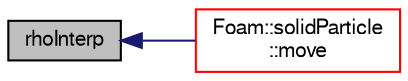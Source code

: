 digraph "rhoInterp"
{
  bgcolor="transparent";
  edge [fontname="FreeSans",fontsize="10",labelfontname="FreeSans",labelfontsize="10"];
  node [fontname="FreeSans",fontsize="10",shape=record];
  rankdir="LR";
  Node4 [label="rhoInterp",height=0.2,width=0.4,color="black", fillcolor="grey75", style="filled", fontcolor="black"];
  Node4 -> Node5 [dir="back",color="midnightblue",fontsize="10",style="solid",fontname="FreeSans"];
  Node5 [label="Foam::solidParticle\l::move",height=0.2,width=0.4,color="red",URL="$a24502.html#aa3b793966d64802fdf262dd4d14d21ed",tooltip="Move. "];
}
